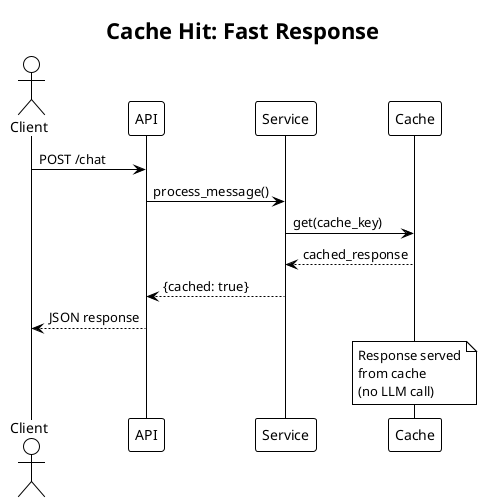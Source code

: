 
@startuml
!theme plain
skinparam backgroundColor white

title Cache Hit: Fast Response

actor Client
participant "API" as API
participant "Service" as Service
participant "Cache" as Cache

Client -> API: POST /chat
API -> Service: process_message()
Service -> Cache: get(cache_key)
Cache --> Service: cached_response
Service --> API: {cached: true}
API --> Client: JSON response

note over Cache: Response served\nfrom cache\n(no LLM call)

@enduml
